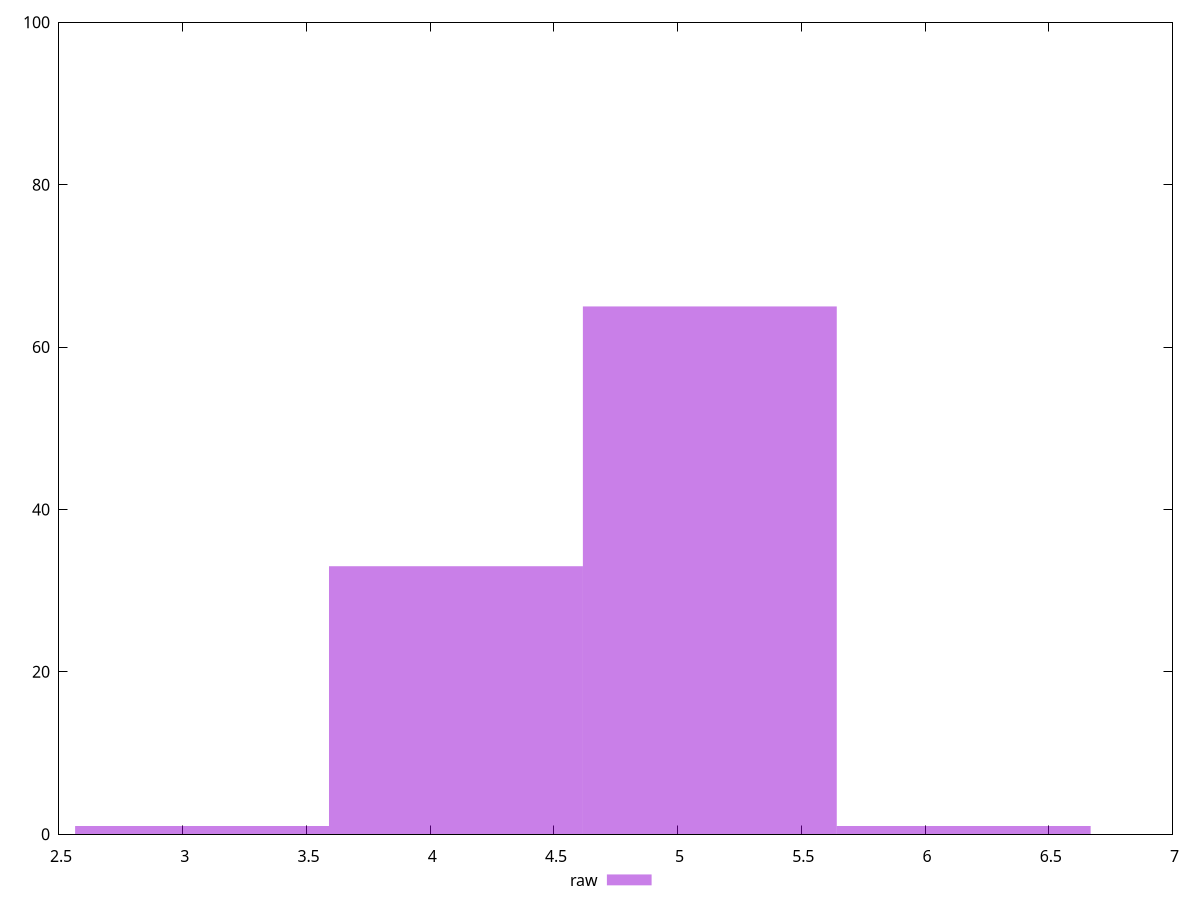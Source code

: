 reset
set terminal svg size 640, 490 enhanced background rgb 'white'
set output "reprap/network-server-latency/samples/pages+cached+noexternal+nofonts+nosvg+noimg+nocss+nojs/raw/histogram.svg"

$raw <<EOF
5.130185955494182 65
4.104148764395346 33
6.156223146593018 1
3.078111573296509 1
EOF

set key outside below
set boxwidth 1.0260371910988364
set yrange [0:100]
set style fill transparent solid 0.5 noborder

plot \
  $raw title "raw" with boxes, \


reset